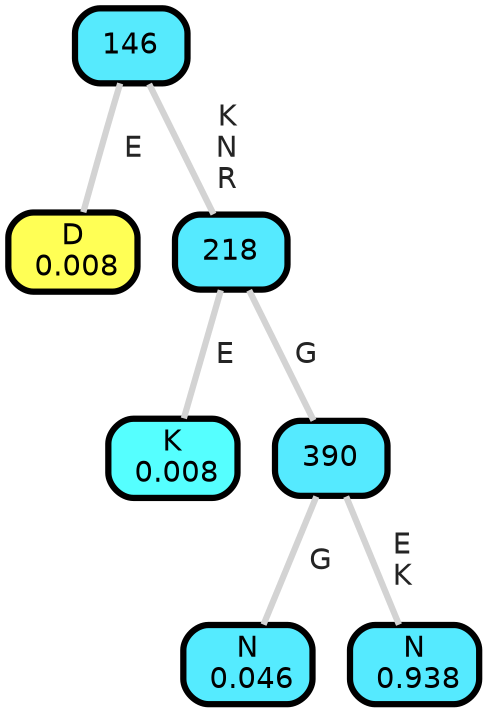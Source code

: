 graph Tree {
node [shape=box, style="filled, rounded",color="black",penwidth="3",fontcolor="black",                 fontname=helvetica] ;
graph [ranksep="0 equally", splines=straight,                 bgcolor=transparent, dpi=200] ;
edge [fontname=helvetica, fontweight=bold,fontcolor=grey14,color=lightgray] ;
0 [label="D
 0.008", fillcolor="#ffff55"] ;
1 [label="146", fillcolor="#56eafd"] ;
2 [label="K
 0.008", fillcolor="#55ffff"] ;
3 [label="218", fillcolor="#55eaff"] ;
4 [label="N
 0.046", fillcolor="#55ebff"] ;
5 [label="390", fillcolor="#55eaff"] ;
6 [label="N
 0.938", fillcolor="#55eaff"] ;
1 -- 0 [label=" E",penwidth=3] ;
1 -- 3 [label=" K\n N\n R",penwidth=3] ;
3 -- 2 [label=" E",penwidth=3] ;
3 -- 5 [label=" G",penwidth=3] ;
5 -- 4 [label=" G",penwidth=3] ;
5 -- 6 [label=" E\n K",penwidth=3] ;
{rank = same;}}
